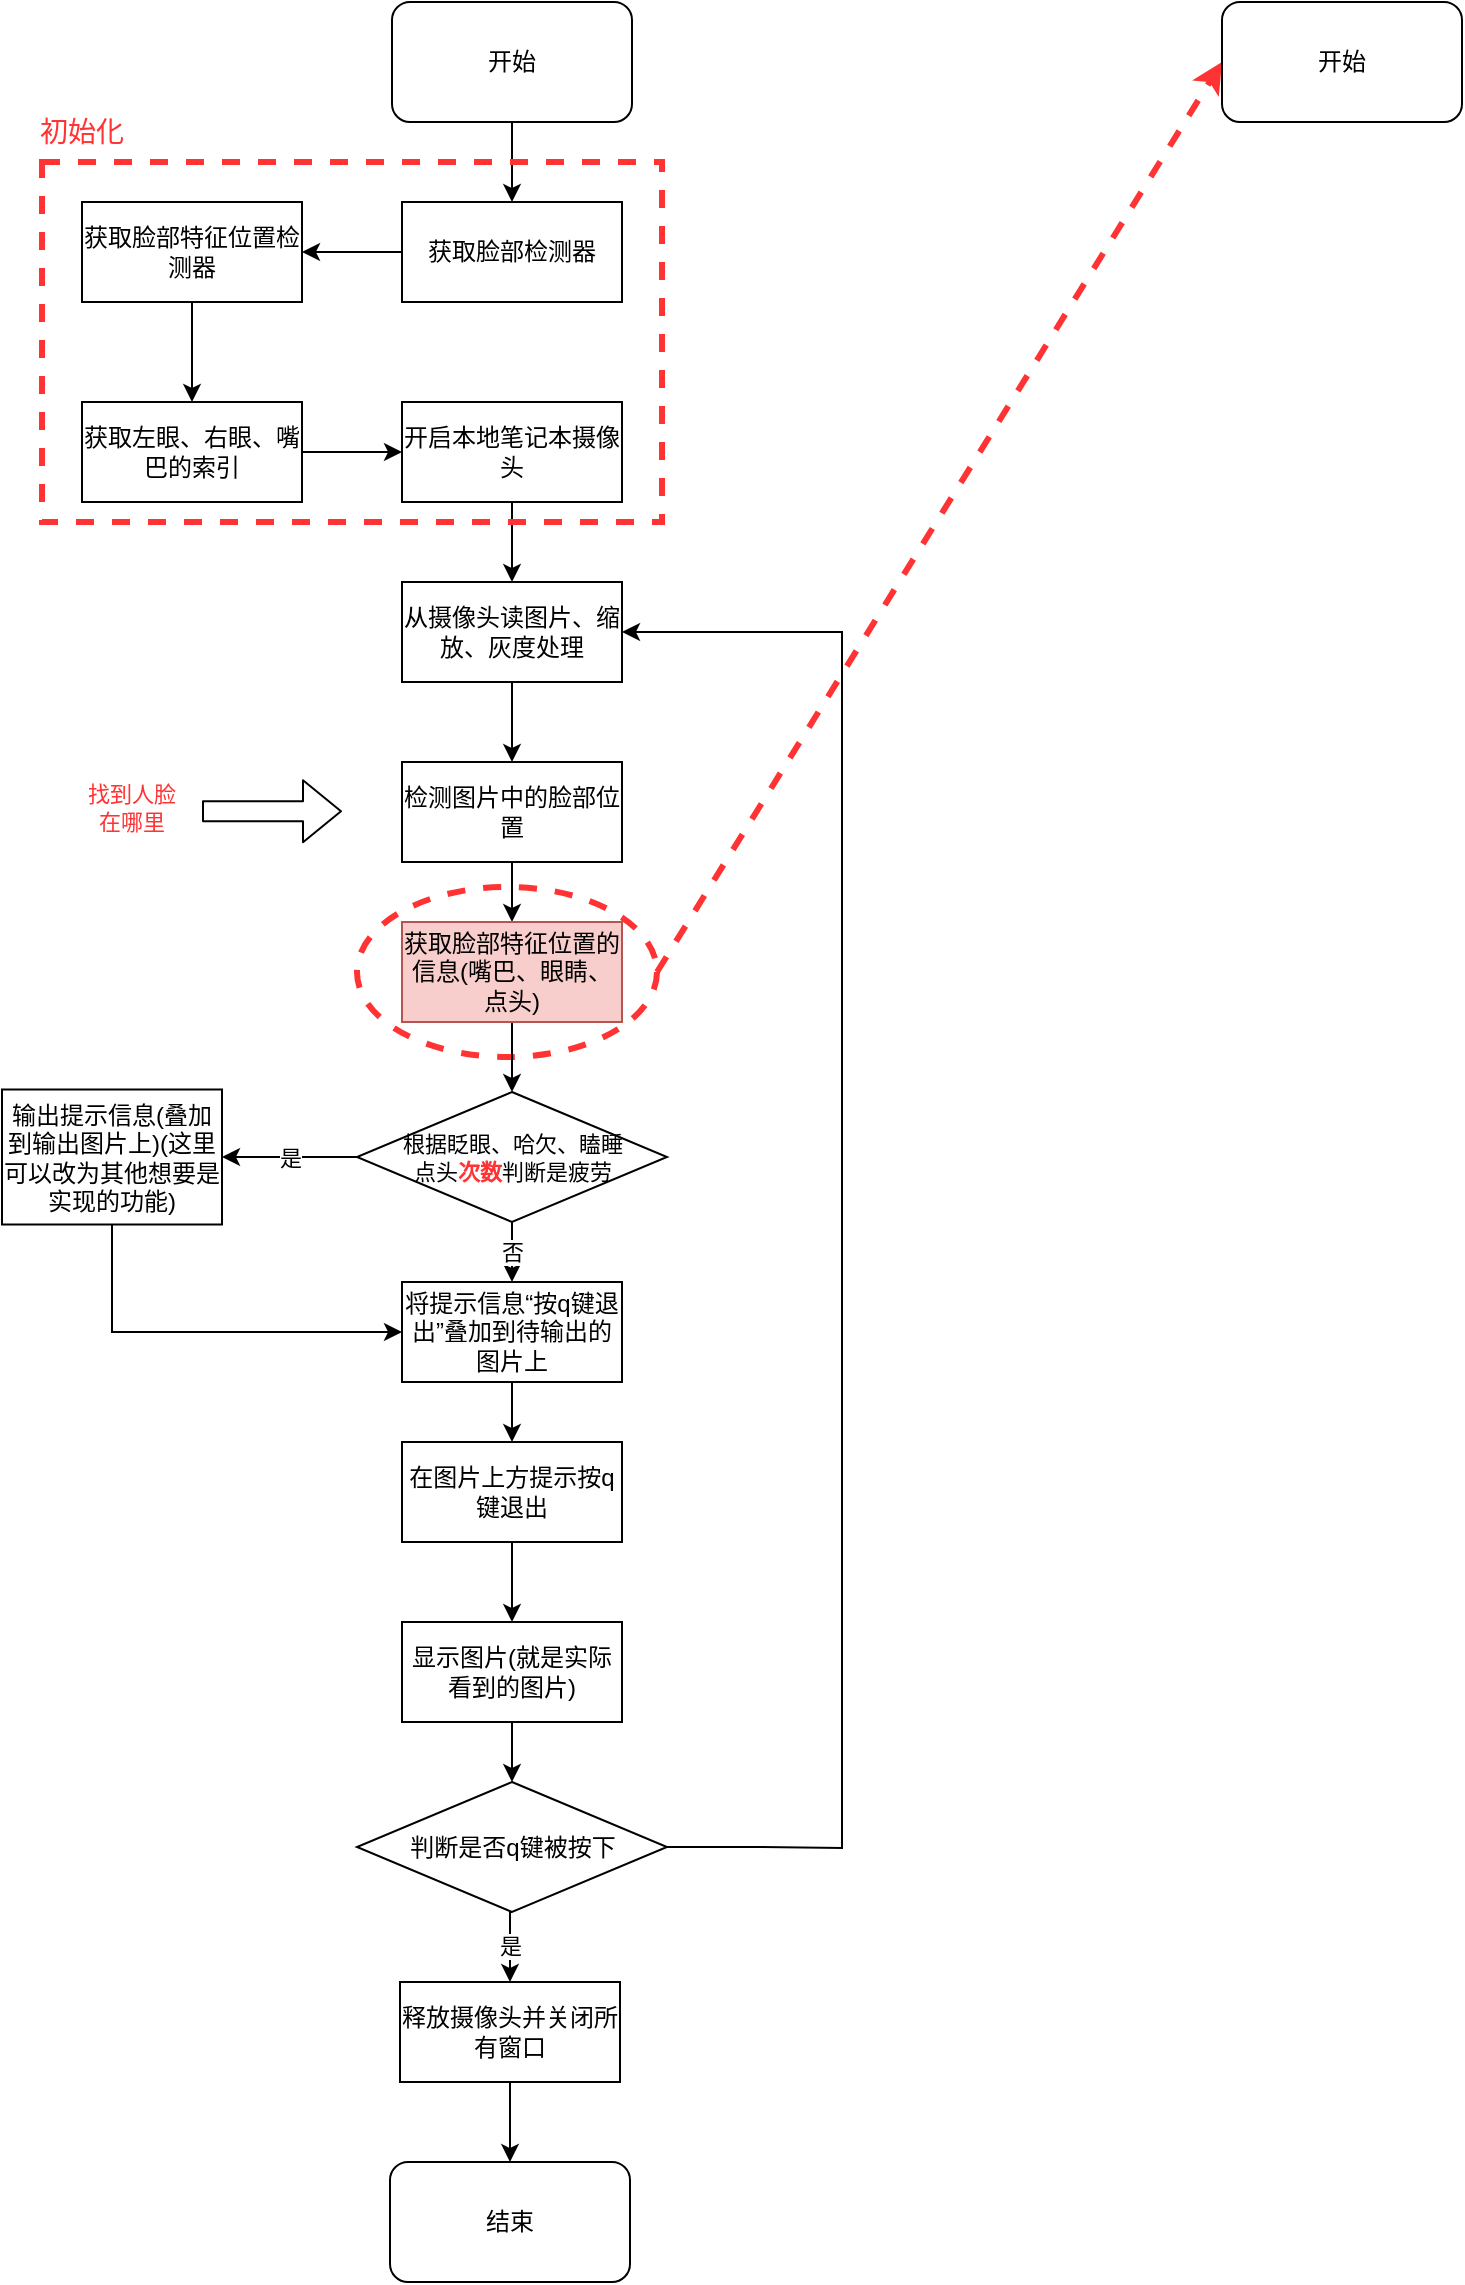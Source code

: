 <mxfile version="14.7.0" type="github">
  <diagram id="dBK5igAenbzEHoaWE4YC" name="Page-1">
    <mxGraphModel dx="1233" dy="636" grid="1" gridSize="10" guides="1" tooltips="1" connect="1" arrows="1" fold="1" page="1" pageScale="1" pageWidth="827" pageHeight="1169" math="0" shadow="0">
      <root>
        <mxCell id="0" />
        <mxCell id="1" parent="0" />
        <mxCell id="f6ohBAHf6BeMD9NY3o_H-18" value="" style="ellipse;whiteSpace=wrap;html=1;fontSize=11;dashed=1;strokeColor=#FF3333;fillColor=none;strokeWidth=3;" vertex="1" parent="1">
          <mxGeometry x="337.5" y="492.5" width="150" height="85" as="geometry" />
        </mxCell>
        <mxCell id="f6ohBAHf6BeMD9NY3o_H-22" style="edgeStyle=orthogonalEdgeStyle;rounded=0;orthogonalLoop=1;jettySize=auto;html=1;exitX=0;exitY=0.5;exitDx=0;exitDy=0;entryX=1;entryY=0.5;entryDx=0;entryDy=0;fontSize=11;" edge="1" parent="1" source="f6ohBAHf6BeMD9NY3o_H-2" target="f6ohBAHf6BeMD9NY3o_H-3">
          <mxGeometry relative="1" as="geometry" />
        </mxCell>
        <mxCell id="f6ohBAHf6BeMD9NY3o_H-2" value="获取脸部检测器" style="rounded=0;whiteSpace=wrap;html=1;" vertex="1" parent="1">
          <mxGeometry x="360" y="150" width="110" height="50" as="geometry" />
        </mxCell>
        <mxCell id="f6ohBAHf6BeMD9NY3o_H-23" style="edgeStyle=orthogonalEdgeStyle;rounded=0;orthogonalLoop=1;jettySize=auto;html=1;exitX=0.5;exitY=1;exitDx=0;exitDy=0;entryX=0.5;entryY=0;entryDx=0;entryDy=0;fontSize=11;" edge="1" parent="1" source="f6ohBAHf6BeMD9NY3o_H-3" target="f6ohBAHf6BeMD9NY3o_H-4">
          <mxGeometry relative="1" as="geometry" />
        </mxCell>
        <mxCell id="f6ohBAHf6BeMD9NY3o_H-3" value="获取脸部特征位置检测器" style="rounded=0;whiteSpace=wrap;html=1;" vertex="1" parent="1">
          <mxGeometry x="200" y="150" width="110" height="50" as="geometry" />
        </mxCell>
        <mxCell id="f6ohBAHf6BeMD9NY3o_H-24" style="edgeStyle=orthogonalEdgeStyle;rounded=0;orthogonalLoop=1;jettySize=auto;html=1;fontSize=11;" edge="1" parent="1" source="f6ohBAHf6BeMD9NY3o_H-4" target="f6ohBAHf6BeMD9NY3o_H-5">
          <mxGeometry relative="1" as="geometry" />
        </mxCell>
        <mxCell id="f6ohBAHf6BeMD9NY3o_H-4" value="获取左眼、右眼、嘴巴的索引" style="rounded=0;whiteSpace=wrap;html=1;" vertex="1" parent="1">
          <mxGeometry x="200" y="250" width="110" height="50" as="geometry" />
        </mxCell>
        <mxCell id="f6ohBAHf6BeMD9NY3o_H-25" style="edgeStyle=orthogonalEdgeStyle;rounded=0;orthogonalLoop=1;jettySize=auto;html=1;exitX=0.5;exitY=1;exitDx=0;exitDy=0;entryX=0.5;entryY=0;entryDx=0;entryDy=0;fontSize=11;" edge="1" parent="1" source="f6ohBAHf6BeMD9NY3o_H-5" target="f6ohBAHf6BeMD9NY3o_H-6">
          <mxGeometry relative="1" as="geometry" />
        </mxCell>
        <mxCell id="f6ohBAHf6BeMD9NY3o_H-5" value="开启本地笔记本摄像头" style="rounded=0;whiteSpace=wrap;html=1;" vertex="1" parent="1">
          <mxGeometry x="360" y="250" width="110" height="50" as="geometry" />
        </mxCell>
        <mxCell id="f6ohBAHf6BeMD9NY3o_H-26" style="edgeStyle=orthogonalEdgeStyle;rounded=0;orthogonalLoop=1;jettySize=auto;html=1;exitX=0.5;exitY=1;exitDx=0;exitDy=0;entryX=0.5;entryY=0;entryDx=0;entryDy=0;fontSize=11;" edge="1" parent="1" source="f6ohBAHf6BeMD9NY3o_H-6" target="f6ohBAHf6BeMD9NY3o_H-7">
          <mxGeometry relative="1" as="geometry" />
        </mxCell>
        <mxCell id="f6ohBAHf6BeMD9NY3o_H-6" value="&lt;div&gt;从摄像头读图片、缩放、灰度处理&lt;/div&gt;" style="rounded=0;whiteSpace=wrap;html=1;" vertex="1" parent="1">
          <mxGeometry x="360" y="340" width="110" height="50" as="geometry" />
        </mxCell>
        <mxCell id="f6ohBAHf6BeMD9NY3o_H-27" style="edgeStyle=orthogonalEdgeStyle;rounded=0;orthogonalLoop=1;jettySize=auto;html=1;exitX=0.5;exitY=1;exitDx=0;exitDy=0;entryX=0.5;entryY=0;entryDx=0;entryDy=0;fontSize=11;" edge="1" parent="1" source="f6ohBAHf6BeMD9NY3o_H-7" target="f6ohBAHf6BeMD9NY3o_H-8">
          <mxGeometry relative="1" as="geometry" />
        </mxCell>
        <mxCell id="f6ohBAHf6BeMD9NY3o_H-7" value="检测图片中的脸部位置" style="rounded=0;whiteSpace=wrap;html=1;" vertex="1" parent="1">
          <mxGeometry x="360" y="430" width="110" height="50" as="geometry" />
        </mxCell>
        <mxCell id="f6ohBAHf6BeMD9NY3o_H-28" style="edgeStyle=orthogonalEdgeStyle;rounded=0;orthogonalLoop=1;jettySize=auto;html=1;exitX=0.5;exitY=1;exitDx=0;exitDy=0;entryX=0.5;entryY=0;entryDx=0;entryDy=0;fontSize=11;" edge="1" parent="1" source="f6ohBAHf6BeMD9NY3o_H-8" target="f6ohBAHf6BeMD9NY3o_H-10">
          <mxGeometry relative="1" as="geometry" />
        </mxCell>
        <mxCell id="f6ohBAHf6BeMD9NY3o_H-8" value="获取脸部特征位置的信息(嘴巴、眼睛、点头)" style="rounded=0;whiteSpace=wrap;html=1;fillColor=#f8cecc;strokeColor=#b85450;" vertex="1" parent="1">
          <mxGeometry x="360" y="510" width="110" height="50" as="geometry" />
        </mxCell>
        <mxCell id="f6ohBAHf6BeMD9NY3o_H-29" value="是" style="edgeStyle=orthogonalEdgeStyle;rounded=0;orthogonalLoop=1;jettySize=auto;html=1;exitX=0;exitY=0.5;exitDx=0;exitDy=0;entryX=1;entryY=0.5;entryDx=0;entryDy=0;fontSize=11;" edge="1" parent="1" source="f6ohBAHf6BeMD9NY3o_H-10" target="f6ohBAHf6BeMD9NY3o_H-11">
          <mxGeometry relative="1" as="geometry" />
        </mxCell>
        <mxCell id="f6ohBAHf6BeMD9NY3o_H-30" value="否" style="edgeStyle=orthogonalEdgeStyle;rounded=0;orthogonalLoop=1;jettySize=auto;html=1;entryX=0.5;entryY=0;entryDx=0;entryDy=0;fontSize=11;" edge="1" parent="1" source="f6ohBAHf6BeMD9NY3o_H-10" target="f6ohBAHf6BeMD9NY3o_H-12">
          <mxGeometry relative="1" as="geometry" />
        </mxCell>
        <mxCell id="f6ohBAHf6BeMD9NY3o_H-10" value="&lt;div&gt;根据眨眼、哈欠、瞌睡&lt;/div&gt;&lt;div&gt;点头&lt;font color=&quot;#FF3333&quot;&gt;&lt;b&gt;次数&lt;/b&gt;&lt;/font&gt;判断是疲劳&lt;/div&gt;" style="rhombus;whiteSpace=wrap;html=1;fontSize=11;" vertex="1" parent="1">
          <mxGeometry x="337.5" y="595" width="155" height="65" as="geometry" />
        </mxCell>
        <mxCell id="f6ohBAHf6BeMD9NY3o_H-39" style="edgeStyle=orthogonalEdgeStyle;rounded=0;orthogonalLoop=1;jettySize=auto;html=1;exitX=0.5;exitY=1;exitDx=0;exitDy=0;entryX=0;entryY=0.5;entryDx=0;entryDy=0;fontSize=11;strokeWidth=1;" edge="1" parent="1" source="f6ohBAHf6BeMD9NY3o_H-11" target="f6ohBAHf6BeMD9NY3o_H-12">
          <mxGeometry relative="1" as="geometry" />
        </mxCell>
        <mxCell id="f6ohBAHf6BeMD9NY3o_H-11" value="输出提示信息(叠加到输出图片上)(这里可以改为其他想要是实现的功能)" style="rounded=0;whiteSpace=wrap;html=1;" vertex="1" parent="1">
          <mxGeometry x="160" y="593.75" width="110" height="67.5" as="geometry" />
        </mxCell>
        <mxCell id="f6ohBAHf6BeMD9NY3o_H-31" style="edgeStyle=orthogonalEdgeStyle;rounded=0;orthogonalLoop=1;jettySize=auto;html=1;exitX=0.5;exitY=1;exitDx=0;exitDy=0;fontSize=11;" edge="1" parent="1" source="f6ohBAHf6BeMD9NY3o_H-12" target="f6ohBAHf6BeMD9NY3o_H-13">
          <mxGeometry relative="1" as="geometry" />
        </mxCell>
        <mxCell id="f6ohBAHf6BeMD9NY3o_H-12" value="将提示信息“按q键退出”叠加到待输出的图片上" style="rounded=0;whiteSpace=wrap;html=1;" vertex="1" parent="1">
          <mxGeometry x="360" y="690" width="110" height="50" as="geometry" />
        </mxCell>
        <mxCell id="f6ohBAHf6BeMD9NY3o_H-32" style="edgeStyle=orthogonalEdgeStyle;rounded=0;orthogonalLoop=1;jettySize=auto;html=1;exitX=0.5;exitY=1;exitDx=0;exitDy=0;entryX=0.5;entryY=0;entryDx=0;entryDy=0;fontSize=11;" edge="1" parent="1" source="f6ohBAHf6BeMD9NY3o_H-13" target="f6ohBAHf6BeMD9NY3o_H-14">
          <mxGeometry relative="1" as="geometry" />
        </mxCell>
        <mxCell id="f6ohBAHf6BeMD9NY3o_H-13" value="在图片上方提示按q键退出" style="rounded=0;whiteSpace=wrap;html=1;" vertex="1" parent="1">
          <mxGeometry x="360" y="770" width="110" height="50" as="geometry" />
        </mxCell>
        <mxCell id="f6ohBAHf6BeMD9NY3o_H-33" style="edgeStyle=orthogonalEdgeStyle;rounded=0;orthogonalLoop=1;jettySize=auto;html=1;exitX=0.5;exitY=1;exitDx=0;exitDy=0;entryX=0.5;entryY=0;entryDx=0;entryDy=0;fontSize=11;" edge="1" parent="1" source="f6ohBAHf6BeMD9NY3o_H-14" target="f6ohBAHf6BeMD9NY3o_H-15">
          <mxGeometry relative="1" as="geometry" />
        </mxCell>
        <mxCell id="f6ohBAHf6BeMD9NY3o_H-14" value="显示图片(就是实际看到的图片)" style="rounded=0;whiteSpace=wrap;html=1;" vertex="1" parent="1">
          <mxGeometry x="360" y="860" width="110" height="50" as="geometry" />
        </mxCell>
        <mxCell id="f6ohBAHf6BeMD9NY3o_H-34" value="是" style="edgeStyle=orthogonalEdgeStyle;rounded=0;orthogonalLoop=1;jettySize=auto;html=1;exitX=0.5;exitY=1;exitDx=0;exitDy=0;entryX=0.5;entryY=0;entryDx=0;entryDy=0;fontSize=11;" edge="1" parent="1" source="f6ohBAHf6BeMD9NY3o_H-15" target="f6ohBAHf6BeMD9NY3o_H-41">
          <mxGeometry relative="1" as="geometry">
            <mxPoint x="415" y="1040" as="targetPoint" />
          </mxGeometry>
        </mxCell>
        <mxCell id="f6ohBAHf6BeMD9NY3o_H-15" value="判断是否q键被按下" style="rhombus;whiteSpace=wrap;html=1;" vertex="1" parent="1">
          <mxGeometry x="337.5" y="940" width="155" height="65" as="geometry" />
        </mxCell>
        <mxCell id="f6ohBAHf6BeMD9NY3o_H-21" style="edgeStyle=orthogonalEdgeStyle;rounded=0;orthogonalLoop=1;jettySize=auto;html=1;exitX=0.5;exitY=1;exitDx=0;exitDy=0;entryX=0.5;entryY=0;entryDx=0;entryDy=0;fontSize=11;" edge="1" parent="1" source="f6ohBAHf6BeMD9NY3o_H-17" target="f6ohBAHf6BeMD9NY3o_H-2">
          <mxGeometry relative="1" as="geometry" />
        </mxCell>
        <mxCell id="f6ohBAHf6BeMD9NY3o_H-17" value="开始" style="rounded=1;whiteSpace=wrap;html=1;" vertex="1" parent="1">
          <mxGeometry x="355" y="50" width="120" height="60" as="geometry" />
        </mxCell>
        <mxCell id="f6ohBAHf6BeMD9NY3o_H-35" value="" style="endArrow=classic;html=1;fontSize=11;exitX=1;exitY=0.5;exitDx=0;exitDy=0;entryX=0;entryY=0.5;entryDx=0;entryDy=0;strokeColor=#FF3333;dashed=1;strokeWidth=3;" edge="1" parent="1" source="f6ohBAHf6BeMD9NY3o_H-18" target="f6ohBAHf6BeMD9NY3o_H-36">
          <mxGeometry width="50" height="50" relative="1" as="geometry">
            <mxPoint x="530" y="480" as="sourcePoint" />
            <mxPoint x="740" y="110" as="targetPoint" />
          </mxGeometry>
        </mxCell>
        <mxCell id="f6ohBAHf6BeMD9NY3o_H-36" value="开始" style="rounded=1;whiteSpace=wrap;html=1;" vertex="1" parent="1">
          <mxGeometry x="770" y="50" width="120" height="60" as="geometry" />
        </mxCell>
        <mxCell id="f6ohBAHf6BeMD9NY3o_H-38" style="edgeStyle=orthogonalEdgeStyle;rounded=0;orthogonalLoop=1;jettySize=auto;html=1;exitX=1;exitY=0.5;exitDx=0;exitDy=0;entryX=1;entryY=0.5;entryDx=0;entryDy=0;fontSize=11;" edge="1" parent="1" source="f6ohBAHf6BeMD9NY3o_H-15" target="f6ohBAHf6BeMD9NY3o_H-6">
          <mxGeometry relative="1" as="geometry">
            <mxPoint x="425" y="920" as="sourcePoint" />
            <mxPoint x="425" y="950" as="targetPoint" />
            <Array as="points">
              <mxPoint x="540" y="973" />
              <mxPoint x="580" y="973" />
              <mxPoint x="580" y="365" />
            </Array>
          </mxGeometry>
        </mxCell>
        <mxCell id="f6ohBAHf6BeMD9NY3o_H-40" value="结束" style="rounded=1;whiteSpace=wrap;html=1;" vertex="1" parent="1">
          <mxGeometry x="354" y="1130" width="120" height="60" as="geometry" />
        </mxCell>
        <mxCell id="f6ohBAHf6BeMD9NY3o_H-42" style="edgeStyle=orthogonalEdgeStyle;rounded=0;orthogonalLoop=1;jettySize=auto;html=1;entryX=0.5;entryY=0;entryDx=0;entryDy=0;fontSize=11;strokeColor=#000000;strokeWidth=1;" edge="1" parent="1" source="f6ohBAHf6BeMD9NY3o_H-41" target="f6ohBAHf6BeMD9NY3o_H-40">
          <mxGeometry relative="1" as="geometry" />
        </mxCell>
        <mxCell id="f6ohBAHf6BeMD9NY3o_H-41" value="&lt;div&gt;释放摄像头并关闭所有窗口&lt;/div&gt;" style="rounded=0;whiteSpace=wrap;html=1;" vertex="1" parent="1">
          <mxGeometry x="359" y="1040" width="110" height="50" as="geometry" />
        </mxCell>
        <mxCell id="f6ohBAHf6BeMD9NY3o_H-43" value="" style="rounded=0;whiteSpace=wrap;html=1;dashed=1;fontSize=11;strokeColor=#FF3333;strokeWidth=3;fillColor=none;" vertex="1" parent="1">
          <mxGeometry x="180" y="130" width="310" height="180" as="geometry" />
        </mxCell>
        <mxCell id="f6ohBAHf6BeMD9NY3o_H-44" value="&lt;font style=&quot;font-size: 14px&quot;&gt;初始化&lt;br&gt;&lt;/font&gt;" style="text;html=1;strokeColor=none;fillColor=none;align=center;verticalAlign=middle;whiteSpace=wrap;rounded=0;dashed=1;fontSize=11;fontColor=#FF3333;" vertex="1" parent="1">
          <mxGeometry x="160" y="100" width="80" height="30" as="geometry" />
        </mxCell>
        <mxCell id="f6ohBAHf6BeMD9NY3o_H-46" value="" style="shape=flexArrow;endArrow=classic;html=1;fontSize=11;fontColor=#FF3333;strokeColor=#000000;strokeWidth=1;" edge="1" parent="1">
          <mxGeometry width="50" height="50" relative="1" as="geometry">
            <mxPoint x="260" y="454.58" as="sourcePoint" />
            <mxPoint x="330" y="454.58" as="targetPoint" />
          </mxGeometry>
        </mxCell>
        <mxCell id="f6ohBAHf6BeMD9NY3o_H-48" value="找到人脸在哪里" style="text;html=1;strokeColor=none;fillColor=none;align=center;verticalAlign=middle;whiteSpace=wrap;rounded=0;dashed=1;fontSize=11;fontColor=#FF3333;" vertex="1" parent="1">
          <mxGeometry x="200" y="430" width="50" height="45" as="geometry" />
        </mxCell>
      </root>
    </mxGraphModel>
  </diagram>
</mxfile>

